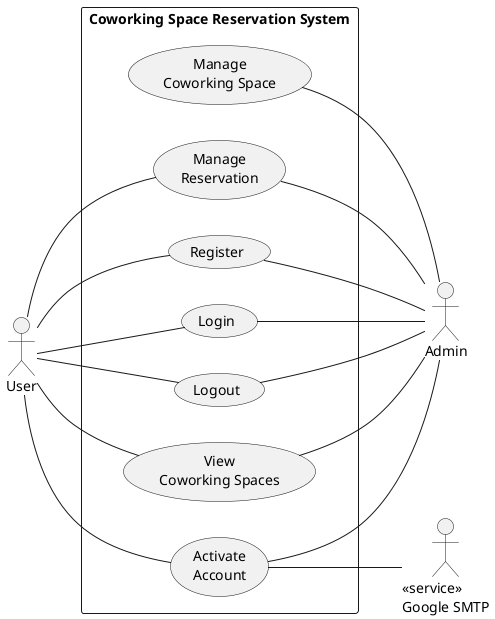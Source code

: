 @startuml Coworking Space Reservation System Use Case Diagram
left to right direction
actor "User" as user
rectangle "Coworking Space Reservation System" as CSRSystem {
    usecase "Register" as register
    usecase "Login" as login
    usecase "Logout" as logout
    usecase "Activate\nAccount" as activateAccount
    usecase "View\nCoworking Spaces" as viewCoworkingSpaces
    usecase "Manage\nReservation" as manageReservation
    usecase "Manage\nCoworking Space" as manageCoworkingSpace
}

user -- register
user -- login
user -- logout
user -- activateAccount
user -- viewCoworkingSpaces
user -- manageReservation

actor "Admin" as admin
register -- admin
login -- admin
logout -- admin
activateAccount -- admin
manageReservation -- admin
manageCoworkingSpace -- admin
viewCoworkingSpaces -- admin

actor "<<service>>\nGoogle SMTP" as smtp
activateAccount -- smtp

@enduml